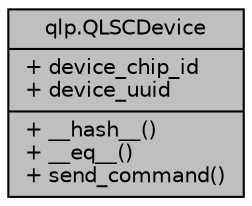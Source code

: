 digraph "qlp.QLSCDevice"
{
 // LATEX_PDF_SIZE
  edge [fontname="Helvetica",fontsize="10",labelfontname="Helvetica",labelfontsize="10"];
  node [fontname="Helvetica",fontsize="10",shape=record];
  Node1 [label="{qlp.QLSCDevice\n|+ device_chip_id\l+ device_uuid\l|+ __hash__()\l+ __eq__()\l+ send_command()\l}",height=0.2,width=0.4,color="black", fillcolor="grey75", style="filled", fontcolor="black",tooltip=" "];
}
